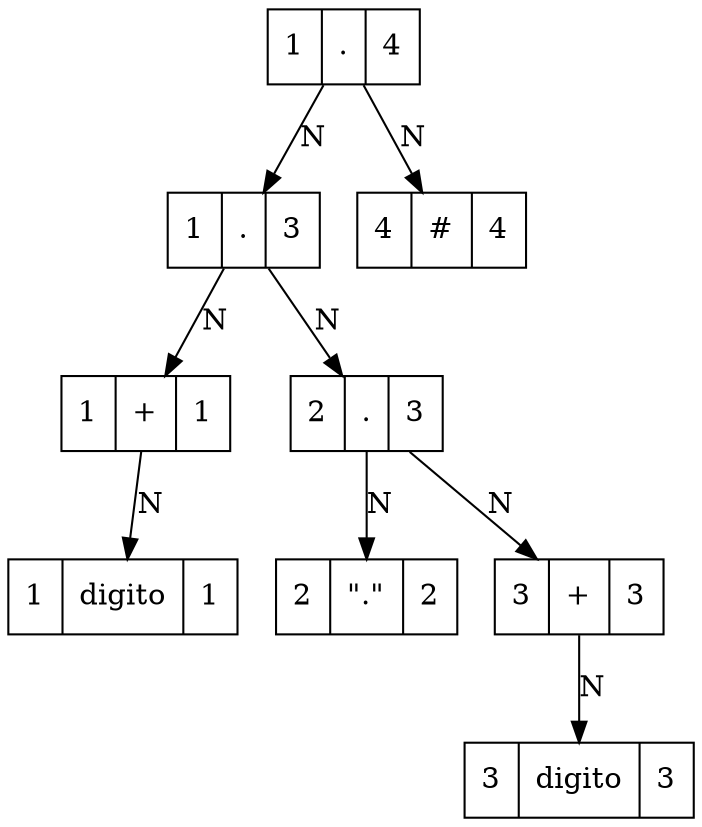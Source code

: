 digraph arbol {
n1[shape="record" label="1| . |4"]
n3[shape="record" label="1| . |3"]
n4[shape="record" label="1| + |1"]
n5[shape="record" label="1| {digito} |1"]
n6[shape="record" label="2| . |3"]
n7[shape="record" label="2| \".\" |2"]
n8[shape="record" label="3| + |3"]
n9[shape="record" label="3| {digito} |3"]
n2[shape="record" label="4| # |4"]

n4-> n5 [label="N"]
n8-> n9 [label="N"]
n6-> n7 [label="N"]
n6-> n8 [label="N"]
n3-> n4 [label="N"]
n3-> n6 [label="N"]
n1-> n3 [label="N"]
n1-> n2 [label="N"]

}